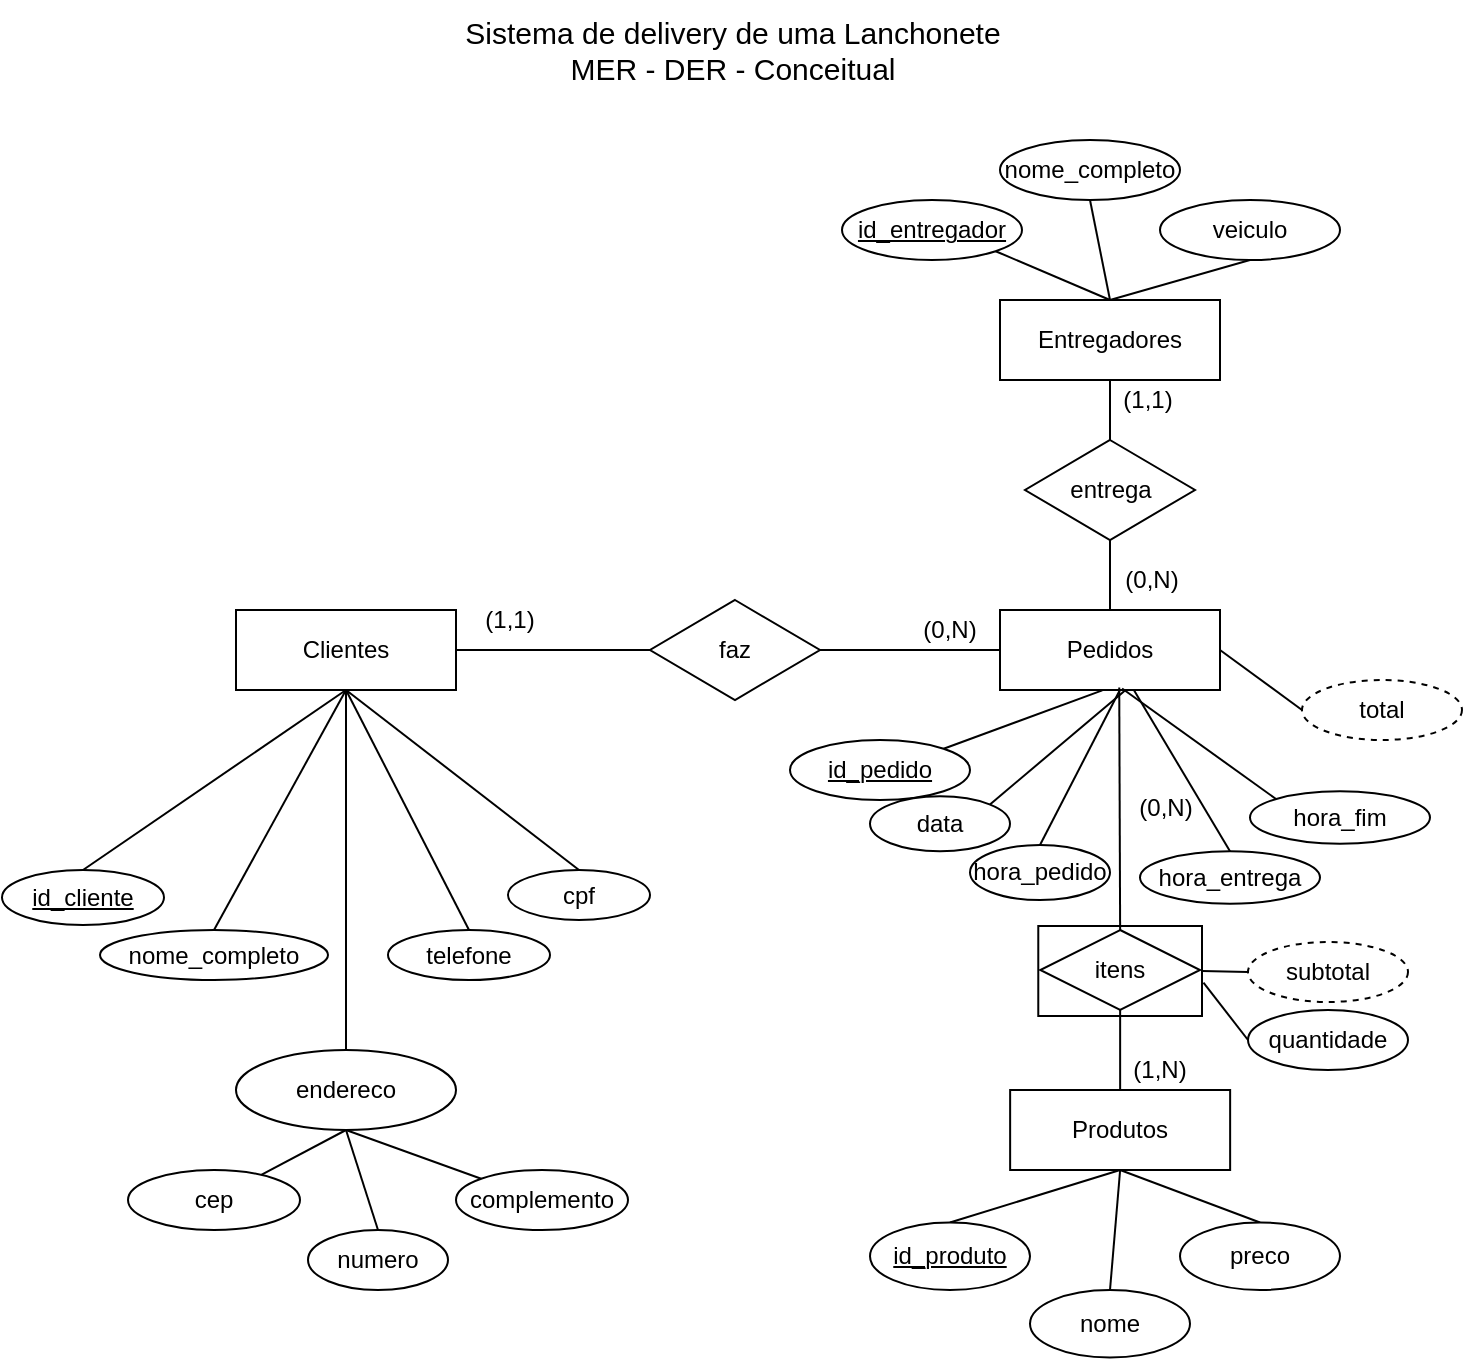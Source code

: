 <mxfile version="15.0.6" type="device"><diagram id="oExG3gxLJext6YCcxbUS" name="Page-1"><mxGraphModel dx="813" dy="403" grid="1" gridSize="10" guides="1" tooltips="1" connect="1" arrows="1" fold="1" page="1" pageScale="1" pageWidth="827" pageHeight="1169" math="0" shadow="0"><root><mxCell id="0"/><mxCell id="1" parent="0"/><mxCell id="1N1ls32gLz4D_h27KST5-64" value="" style="rounded=0;whiteSpace=wrap;html=1;" vertex="1" parent="1"><mxGeometry x="566.14" y="503" width="81.86" height="45" as="geometry"/></mxCell><mxCell id="1N1ls32gLz4D_h27KST5-28" style="edgeStyle=none;rounded=0;orthogonalLoop=1;jettySize=auto;html=1;exitX=1;exitY=0.5;exitDx=0;exitDy=0;entryX=0;entryY=0.5;entryDx=0;entryDy=0;endArrow=none;endFill=0;" edge="1" parent="1" source="1N1ls32gLz4D_h27KST5-1" target="1N1ls32gLz4D_h27KST5-27"><mxGeometry relative="1" as="geometry"/></mxCell><mxCell id="1N1ls32gLz4D_h27KST5-1" value="Clientes" style="rounded=0;whiteSpace=wrap;html=1;" vertex="1" parent="1"><mxGeometry x="165" y="345" width="110" height="40" as="geometry"/></mxCell><mxCell id="1N1ls32gLz4D_h27KST5-2" value="Pedidos" style="rounded=0;whiteSpace=wrap;html=1;" vertex="1" parent="1"><mxGeometry x="547" y="345" width="110" height="40" as="geometry"/></mxCell><mxCell id="1N1ls32gLz4D_h27KST5-23" style="edgeStyle=none;rounded=0;orthogonalLoop=1;jettySize=auto;html=1;exitX=0.5;exitY=0;exitDx=0;exitDy=0;entryX=0.5;entryY=1;entryDx=0;entryDy=0;endArrow=none;endFill=0;" edge="1" parent="1" source="1N1ls32gLz4D_h27KST5-3" target="1N1ls32gLz4D_h27KST5-1"><mxGeometry relative="1" as="geometry"/></mxCell><mxCell id="1N1ls32gLz4D_h27KST5-3" value="id_cliente" style="ellipse;whiteSpace=wrap;html=1;fontStyle=4" vertex="1" parent="1"><mxGeometry x="48" y="475" width="81" height="27.5" as="geometry"/></mxCell><mxCell id="1N1ls32gLz4D_h27KST5-24" style="edgeStyle=none;rounded=0;orthogonalLoop=1;jettySize=auto;html=1;exitX=0.5;exitY=0;exitDx=0;exitDy=0;entryX=0.5;entryY=1;entryDx=0;entryDy=0;endArrow=none;endFill=0;" edge="1" parent="1" source="1N1ls32gLz4D_h27KST5-4" target="1N1ls32gLz4D_h27KST5-1"><mxGeometry relative="1" as="geometry"/></mxCell><mxCell id="1N1ls32gLz4D_h27KST5-4" value="nome_completo" style="ellipse;whiteSpace=wrap;html=1;fontStyle=0" vertex="1" parent="1"><mxGeometry x="97" y="505" width="114" height="25" as="geometry"/></mxCell><mxCell id="1N1ls32gLz4D_h27KST5-18" style="rounded=0;orthogonalLoop=1;jettySize=auto;html=1;exitX=0.5;exitY=1;exitDx=0;exitDy=0;endArrow=none;endFill=0;" edge="1" parent="1" source="1N1ls32gLz4D_h27KST5-5" target="1N1ls32gLz4D_h27KST5-12"><mxGeometry relative="1" as="geometry"/></mxCell><mxCell id="1N1ls32gLz4D_h27KST5-19" style="edgeStyle=none;rounded=0;orthogonalLoop=1;jettySize=auto;html=1;exitX=0.5;exitY=1;exitDx=0;exitDy=0;entryX=0.5;entryY=0;entryDx=0;entryDy=0;endArrow=none;endFill=0;" edge="1" parent="1" source="1N1ls32gLz4D_h27KST5-5" target="1N1ls32gLz4D_h27KST5-7"><mxGeometry relative="1" as="geometry"/></mxCell><mxCell id="1N1ls32gLz4D_h27KST5-20" style="edgeStyle=none;rounded=0;orthogonalLoop=1;jettySize=auto;html=1;exitX=0.5;exitY=1;exitDx=0;exitDy=0;entryX=0;entryY=0;entryDx=0;entryDy=0;endArrow=none;endFill=0;" edge="1" parent="1" source="1N1ls32gLz4D_h27KST5-5" target="1N1ls32gLz4D_h27KST5-9"><mxGeometry relative="1" as="geometry"/></mxCell><mxCell id="1N1ls32gLz4D_h27KST5-33" style="edgeStyle=none;rounded=0;orthogonalLoop=1;jettySize=auto;html=1;exitX=0.5;exitY=0;exitDx=0;exitDy=0;entryX=0.5;entryY=1;entryDx=0;entryDy=0;endArrow=none;endFill=0;" edge="1" parent="1" source="1N1ls32gLz4D_h27KST5-5" target="1N1ls32gLz4D_h27KST5-1"><mxGeometry relative="1" as="geometry"/></mxCell><mxCell id="1N1ls32gLz4D_h27KST5-5" value="endereco" style="ellipse;whiteSpace=wrap;html=1;fontStyle=0" vertex="1" parent="1"><mxGeometry x="165" y="565" width="110" height="40" as="geometry"/></mxCell><mxCell id="1N1ls32gLz4D_h27KST5-7" value="numero" style="ellipse;whiteSpace=wrap;html=1;fontStyle=0" vertex="1" parent="1"><mxGeometry x="201" y="655" width="70" height="30" as="geometry"/></mxCell><mxCell id="1N1ls32gLz4D_h27KST5-9" value="complemento" style="ellipse;whiteSpace=wrap;html=1;fontStyle=0" vertex="1" parent="1"><mxGeometry x="275" y="625" width="86" height="30" as="geometry"/></mxCell><mxCell id="1N1ls32gLz4D_h27KST5-12" value="cep" style="ellipse;whiteSpace=wrap;html=1;fontStyle=0" vertex="1" parent="1"><mxGeometry x="111" y="625" width="86" height="30" as="geometry"/></mxCell><mxCell id="1N1ls32gLz4D_h27KST5-25" style="edgeStyle=none;rounded=0;orthogonalLoop=1;jettySize=auto;html=1;exitX=0.5;exitY=0;exitDx=0;exitDy=0;entryX=0.5;entryY=1;entryDx=0;entryDy=0;endArrow=none;endFill=0;" edge="1" parent="1" source="1N1ls32gLz4D_h27KST5-21" target="1N1ls32gLz4D_h27KST5-1"><mxGeometry relative="1" as="geometry"/></mxCell><mxCell id="1N1ls32gLz4D_h27KST5-21" value="telefone" style="ellipse;whiteSpace=wrap;html=1;fontStyle=0" vertex="1" parent="1"><mxGeometry x="241" y="505" width="81" height="25" as="geometry"/></mxCell><mxCell id="1N1ls32gLz4D_h27KST5-26" style="edgeStyle=none;rounded=0;orthogonalLoop=1;jettySize=auto;html=1;exitX=0.5;exitY=0;exitDx=0;exitDy=0;endArrow=none;endFill=0;entryX=0.5;entryY=1;entryDx=0;entryDy=0;" edge="1" parent="1" source="1N1ls32gLz4D_h27KST5-22" target="1N1ls32gLz4D_h27KST5-1"><mxGeometry relative="1" as="geometry"/></mxCell><mxCell id="1N1ls32gLz4D_h27KST5-22" value="cpf" style="ellipse;whiteSpace=wrap;html=1;fontStyle=0" vertex="1" parent="1"><mxGeometry x="301" y="475" width="71" height="25" as="geometry"/></mxCell><mxCell id="1N1ls32gLz4D_h27KST5-29" style="edgeStyle=none;rounded=0;orthogonalLoop=1;jettySize=auto;html=1;exitX=1;exitY=0.5;exitDx=0;exitDy=0;entryX=0;entryY=0.5;entryDx=0;entryDy=0;endArrow=none;endFill=0;" edge="1" parent="1" source="1N1ls32gLz4D_h27KST5-27" target="1N1ls32gLz4D_h27KST5-2"><mxGeometry relative="1" as="geometry"/></mxCell><mxCell id="1N1ls32gLz4D_h27KST5-27" value="faz" style="rhombus;whiteSpace=wrap;html=1;" vertex="1" parent="1"><mxGeometry x="372" y="340" width="85" height="50" as="geometry"/></mxCell><mxCell id="1N1ls32gLz4D_h27KST5-50" style="edgeStyle=none;rounded=0;orthogonalLoop=1;jettySize=auto;html=1;exitX=1;exitY=0;exitDx=0;exitDy=0;endArrow=none;endFill=0;entryX=0.465;entryY=1.005;entryDx=0;entryDy=0;entryPerimeter=0;" edge="1" parent="1" source="1N1ls32gLz4D_h27KST5-30" target="1N1ls32gLz4D_h27KST5-2"><mxGeometry relative="1" as="geometry"><mxPoint x="625" y="384" as="targetPoint"/></mxGeometry></mxCell><mxCell id="1N1ls32gLz4D_h27KST5-30" value="id_pedido" style="ellipse;whiteSpace=wrap;html=1;fontStyle=4" vertex="1" parent="1"><mxGeometry x="442" y="410" width="90" height="30" as="geometry"/></mxCell><mxCell id="1N1ls32gLz4D_h27KST5-58" style="edgeStyle=none;rounded=0;orthogonalLoop=1;jettySize=auto;html=1;exitX=1;exitY=0;exitDx=0;exitDy=0;endArrow=none;endFill=0;entryX=0.571;entryY=0.999;entryDx=0;entryDy=0;entryPerimeter=0;" edge="1" parent="1" source="1N1ls32gLz4D_h27KST5-32" target="1N1ls32gLz4D_h27KST5-2"><mxGeometry relative="1" as="geometry"><mxPoint x="627" y="385" as="targetPoint"/></mxGeometry></mxCell><mxCell id="1N1ls32gLz4D_h27KST5-32" value="data" style="ellipse;whiteSpace=wrap;html=1;fontStyle=0" vertex="1" parent="1"><mxGeometry x="482" y="438.13" width="70" height="27.5" as="geometry"/></mxCell><mxCell id="1N1ls32gLz4D_h27KST5-34" value="(0,N)" style="text;html=1;strokeColor=none;fillColor=none;align=center;verticalAlign=middle;whiteSpace=wrap;rounded=0;" vertex="1" parent="1"><mxGeometry x="502" y="345" width="40" height="20" as="geometry"/></mxCell><mxCell id="1N1ls32gLz4D_h27KST5-35" value="(1,1)" style="text;html=1;strokeColor=none;fillColor=none;align=center;verticalAlign=middle;whiteSpace=wrap;rounded=0;" vertex="1" parent="1"><mxGeometry x="282" y="340" width="40" height="20" as="geometry"/></mxCell><mxCell id="1N1ls32gLz4D_h27KST5-57" style="edgeStyle=none;rounded=0;orthogonalLoop=1;jettySize=auto;html=1;exitX=0.5;exitY=0;exitDx=0;exitDy=0;entryX=0.545;entryY=1;entryDx=0;entryDy=0;entryPerimeter=0;endArrow=none;endFill=0;" edge="1" parent="1" source="1N1ls32gLz4D_h27KST5-37" target="1N1ls32gLz4D_h27KST5-2"><mxGeometry relative="1" as="geometry"/></mxCell><mxCell id="1N1ls32gLz4D_h27KST5-37" value="hora_pedido" style="ellipse;whiteSpace=wrap;html=1;fontStyle=0" vertex="1" parent="1"><mxGeometry x="532" y="462.5" width="70" height="27.5" as="geometry"/></mxCell><mxCell id="1N1ls32gLz4D_h27KST5-56" style="edgeStyle=none;rounded=0;orthogonalLoop=1;jettySize=auto;html=1;exitX=0.5;exitY=0;exitDx=0;exitDy=0;endArrow=none;endFill=0;" edge="1" parent="1" source="1N1ls32gLz4D_h27KST5-38" target="1N1ls32gLz4D_h27KST5-2"><mxGeometry relative="1" as="geometry"><mxPoint x="627" y="385" as="targetPoint"/></mxGeometry></mxCell><mxCell id="1N1ls32gLz4D_h27KST5-38" value="hora_entrega" style="ellipse;whiteSpace=wrap;html=1;fontStyle=0" vertex="1" parent="1"><mxGeometry x="617" y="465.63" width="90" height="26.25" as="geometry"/></mxCell><mxCell id="1N1ls32gLz4D_h27KST5-55" style="edgeStyle=none;rounded=0;orthogonalLoop=1;jettySize=auto;html=1;exitX=0;exitY=0;exitDx=0;exitDy=0;entryX=0.555;entryY=0.981;entryDx=0;entryDy=0;entryPerimeter=0;endArrow=none;endFill=0;" edge="1" parent="1" source="1N1ls32gLz4D_h27KST5-39" target="1N1ls32gLz4D_h27KST5-2"><mxGeometry relative="1" as="geometry"/></mxCell><mxCell id="1N1ls32gLz4D_h27KST5-39" value="hora_fim" style="ellipse;whiteSpace=wrap;html=1;fontStyle=0" vertex="1" parent="1"><mxGeometry x="672" y="435.63" width="90" height="26.25" as="geometry"/></mxCell><mxCell id="1N1ls32gLz4D_h27KST5-53" style="edgeStyle=none;rounded=0;orthogonalLoop=1;jettySize=auto;html=1;exitX=0;exitY=0.5;exitDx=0;exitDy=0;endArrow=none;endFill=0;entryX=1.009;entryY=0.629;entryDx=0;entryDy=0;entryPerimeter=0;" edge="1" parent="1" source="1N1ls32gLz4D_h27KST5-40" target="1N1ls32gLz4D_h27KST5-64"><mxGeometry relative="1" as="geometry"/></mxCell><mxCell id="1N1ls32gLz4D_h27KST5-40" value="quantidade" style="ellipse;whiteSpace=wrap;html=1;fontStyle=0" vertex="1" parent="1"><mxGeometry x="671" y="545" width="80" height="30" as="geometry"/></mxCell><mxCell id="1N1ls32gLz4D_h27KST5-46" style="edgeStyle=none;rounded=0;orthogonalLoop=1;jettySize=auto;html=1;exitX=0.5;exitY=0;exitDx=0;exitDy=0;entryX=0.5;entryY=1;entryDx=0;entryDy=0;endArrow=none;endFill=0;" edge="1" parent="1" source="1N1ls32gLz4D_h27KST5-41" target="1N1ls32gLz4D_h27KST5-43"><mxGeometry relative="1" as="geometry"/></mxCell><mxCell id="1N1ls32gLz4D_h27KST5-41" value="preco" style="ellipse;whiteSpace=wrap;html=1;fontStyle=0" vertex="1" parent="1"><mxGeometry x="637" y="651.25" width="80" height="33.75" as="geometry"/></mxCell><mxCell id="1N1ls32gLz4D_h27KST5-47" style="edgeStyle=none;rounded=0;orthogonalLoop=1;jettySize=auto;html=1;exitX=0.5;exitY=0;exitDx=0;exitDy=0;endArrow=none;endFill=0;entryX=0.5;entryY=1;entryDx=0;entryDy=0;" edge="1" parent="1" source="1N1ls32gLz4D_h27KST5-42" target="1N1ls32gLz4D_h27KST5-43"><mxGeometry relative="1" as="geometry"><mxPoint x="617.143" y="623.13" as="targetPoint"/></mxGeometry></mxCell><mxCell id="1N1ls32gLz4D_h27KST5-42" value="nome" style="ellipse;whiteSpace=wrap;html=1;fontStyle=0" vertex="1" parent="1"><mxGeometry x="562" y="685" width="80" height="33.75" as="geometry"/></mxCell><mxCell id="1N1ls32gLz4D_h27KST5-59" style="edgeStyle=none;rounded=0;orthogonalLoop=1;jettySize=auto;html=1;exitX=0.5;exitY=0;exitDx=0;exitDy=0;endArrow=none;endFill=0;entryX=0.5;entryY=1;entryDx=0;entryDy=0;" edge="1" parent="1" source="1N1ls32gLz4D_h27KST5-43" target="1N1ls32gLz4D_h27KST5-60"><mxGeometry relative="1" as="geometry"><mxPoint x="617" y="545" as="targetPoint"/></mxGeometry></mxCell><mxCell id="1N1ls32gLz4D_h27KST5-43" value="Produtos" style="rounded=0;whiteSpace=wrap;html=1;" vertex="1" parent="1"><mxGeometry x="552.07" y="585" width="110" height="40" as="geometry"/></mxCell><mxCell id="1N1ls32gLz4D_h27KST5-45" style="edgeStyle=none;rounded=0;orthogonalLoop=1;jettySize=auto;html=1;exitX=0.5;exitY=0;exitDx=0;exitDy=0;entryX=0.5;entryY=1;entryDx=0;entryDy=0;endArrow=none;endFill=0;" edge="1" parent="1" source="1N1ls32gLz4D_h27KST5-44" target="1N1ls32gLz4D_h27KST5-43"><mxGeometry relative="1" as="geometry"/></mxCell><mxCell id="1N1ls32gLz4D_h27KST5-44" value="id_produto" style="ellipse;whiteSpace=wrap;html=1;fontStyle=4" vertex="1" parent="1"><mxGeometry x="482" y="651.25" width="80" height="33.75" as="geometry"/></mxCell><mxCell id="1N1ls32gLz4D_h27KST5-52" style="edgeStyle=none;rounded=0;orthogonalLoop=1;jettySize=auto;html=1;exitX=0;exitY=0.5;exitDx=0;exitDy=0;entryX=1;entryY=0.5;entryDx=0;entryDy=0;endArrow=none;endFill=0;" edge="1" parent="1" source="1N1ls32gLz4D_h27KST5-48" target="1N1ls32gLz4D_h27KST5-64"><mxGeometry relative="1" as="geometry"/></mxCell><mxCell id="1N1ls32gLz4D_h27KST5-48" value="subtotal" style="ellipse;whiteSpace=wrap;html=1;fontStyle=0;dashed=1;" vertex="1" parent="1"><mxGeometry x="671" y="511" width="80" height="30" as="geometry"/></mxCell><mxCell id="1N1ls32gLz4D_h27KST5-51" style="edgeStyle=none;rounded=0;orthogonalLoop=1;jettySize=auto;html=1;exitX=0;exitY=0.5;exitDx=0;exitDy=0;entryX=1;entryY=0.5;entryDx=0;entryDy=0;endArrow=none;endFill=0;" edge="1" parent="1" source="1N1ls32gLz4D_h27KST5-49" target="1N1ls32gLz4D_h27KST5-2"><mxGeometry relative="1" as="geometry"/></mxCell><mxCell id="1N1ls32gLz4D_h27KST5-49" value="total" style="ellipse;whiteSpace=wrap;html=1;fontStyle=0;dashed=1;" vertex="1" parent="1"><mxGeometry x="698" y="380" width="80" height="30" as="geometry"/></mxCell><mxCell id="1N1ls32gLz4D_h27KST5-61" style="edgeStyle=none;rounded=0;orthogonalLoop=1;jettySize=auto;html=1;exitX=0.5;exitY=0;exitDx=0;exitDy=0;entryX=0.542;entryY=0.969;entryDx=0;entryDy=0;entryPerimeter=0;endArrow=none;endFill=0;" edge="1" parent="1" source="1N1ls32gLz4D_h27KST5-60" target="1N1ls32gLz4D_h27KST5-2"><mxGeometry relative="1" as="geometry"/></mxCell><mxCell id="1N1ls32gLz4D_h27KST5-60" value="itens" style="rhombus;whiteSpace=wrap;html=1;" vertex="1" parent="1"><mxGeometry x="567.14" y="505" width="79.86" height="40" as="geometry"/></mxCell><mxCell id="1N1ls32gLz4D_h27KST5-62" value="(1,N)" style="text;html=1;strokeColor=none;fillColor=none;align=center;verticalAlign=middle;whiteSpace=wrap;rounded=0;" vertex="1" parent="1"><mxGeometry x="607" y="565" width="40" height="20" as="geometry"/></mxCell><mxCell id="1N1ls32gLz4D_h27KST5-63" value="(0,N)" style="text;html=1;strokeColor=none;fillColor=none;align=center;verticalAlign=middle;whiteSpace=wrap;rounded=0;" vertex="1" parent="1"><mxGeometry x="610" y="433.75" width="40" height="20" as="geometry"/></mxCell><mxCell id="1N1ls32gLz4D_h27KST5-66" value="Entregadores" style="rounded=0;whiteSpace=wrap;html=1;" vertex="1" parent="1"><mxGeometry x="547" y="190" width="110" height="40" as="geometry"/></mxCell><mxCell id="1N1ls32gLz4D_h27KST5-71" style="edgeStyle=none;rounded=0;orthogonalLoop=1;jettySize=auto;html=1;exitX=1;exitY=1;exitDx=0;exitDy=0;entryX=0.5;entryY=0;entryDx=0;entryDy=0;endArrow=none;endFill=0;" edge="1" parent="1" source="1N1ls32gLz4D_h27KST5-67" target="1N1ls32gLz4D_h27KST5-66"><mxGeometry relative="1" as="geometry"/></mxCell><mxCell id="1N1ls32gLz4D_h27KST5-67" value="id_entregador" style="ellipse;whiteSpace=wrap;html=1;fontStyle=4" vertex="1" parent="1"><mxGeometry x="468" y="140" width="90" height="30" as="geometry"/></mxCell><mxCell id="1N1ls32gLz4D_h27KST5-70" style="edgeStyle=none;rounded=0;orthogonalLoop=1;jettySize=auto;html=1;exitX=0.5;exitY=1;exitDx=0;exitDy=0;entryX=0.5;entryY=0;entryDx=0;entryDy=0;endArrow=none;endFill=0;" edge="1" parent="1" source="1N1ls32gLz4D_h27KST5-68" target="1N1ls32gLz4D_h27KST5-66"><mxGeometry relative="1" as="geometry"/></mxCell><mxCell id="1N1ls32gLz4D_h27KST5-68" value="nome_completo" style="ellipse;whiteSpace=wrap;html=1;fontStyle=0" vertex="1" parent="1"><mxGeometry x="547" y="110" width="90" height="30" as="geometry"/></mxCell><mxCell id="1N1ls32gLz4D_h27KST5-72" style="edgeStyle=none;rounded=0;orthogonalLoop=1;jettySize=auto;html=1;exitX=0.5;exitY=1;exitDx=0;exitDy=0;entryX=0.5;entryY=0;entryDx=0;entryDy=0;endArrow=none;endFill=0;" edge="1" parent="1" source="1N1ls32gLz4D_h27KST5-69" target="1N1ls32gLz4D_h27KST5-66"><mxGeometry relative="1" as="geometry"/></mxCell><mxCell id="1N1ls32gLz4D_h27KST5-69" value="veiculo" style="ellipse;whiteSpace=wrap;html=1;fontStyle=0" vertex="1" parent="1"><mxGeometry x="627" y="140" width="90" height="30" as="geometry"/></mxCell><mxCell id="1N1ls32gLz4D_h27KST5-74" style="edgeStyle=none;rounded=0;orthogonalLoop=1;jettySize=auto;html=1;exitX=0.5;exitY=0;exitDx=0;exitDy=0;entryX=0.5;entryY=1;entryDx=0;entryDy=0;endArrow=none;endFill=0;" edge="1" parent="1" source="1N1ls32gLz4D_h27KST5-73" target="1N1ls32gLz4D_h27KST5-66"><mxGeometry relative="1" as="geometry"/></mxCell><mxCell id="1N1ls32gLz4D_h27KST5-75" style="edgeStyle=none;rounded=0;orthogonalLoop=1;jettySize=auto;html=1;exitX=0.5;exitY=1;exitDx=0;exitDy=0;entryX=0.5;entryY=0;entryDx=0;entryDy=0;endArrow=none;endFill=0;" edge="1" parent="1" source="1N1ls32gLz4D_h27KST5-73" target="1N1ls32gLz4D_h27KST5-2"><mxGeometry relative="1" as="geometry"/></mxCell><mxCell id="1N1ls32gLz4D_h27KST5-73" value="entrega" style="rhombus;whiteSpace=wrap;html=1;" vertex="1" parent="1"><mxGeometry x="559.5" y="260" width="85" height="50" as="geometry"/></mxCell><mxCell id="1N1ls32gLz4D_h27KST5-76" value="(1,1)" style="text;html=1;strokeColor=none;fillColor=none;align=center;verticalAlign=middle;whiteSpace=wrap;rounded=0;" vertex="1" parent="1"><mxGeometry x="602" y="230" width="38" height="20" as="geometry"/></mxCell><mxCell id="1N1ls32gLz4D_h27KST5-77" value="(0,N)" style="text;html=1;strokeColor=none;fillColor=none;align=center;verticalAlign=middle;whiteSpace=wrap;rounded=0;" vertex="1" parent="1"><mxGeometry x="604" y="320" width="38" height="20" as="geometry"/></mxCell><mxCell id="1N1ls32gLz4D_h27KST5-78" value="Sistema de delivery de uma Lanchonete&lt;br style=&quot;font-size: 15px;&quot;&gt;MER - DER - Conceitual" style="text;html=1;strokeColor=none;fillColor=none;align=center;verticalAlign=middle;whiteSpace=wrap;rounded=0;fontSize=15;" vertex="1" parent="1"><mxGeometry x="269" y="40" width="289" height="50" as="geometry"/></mxCell></root></mxGraphModel></diagram></mxfile>